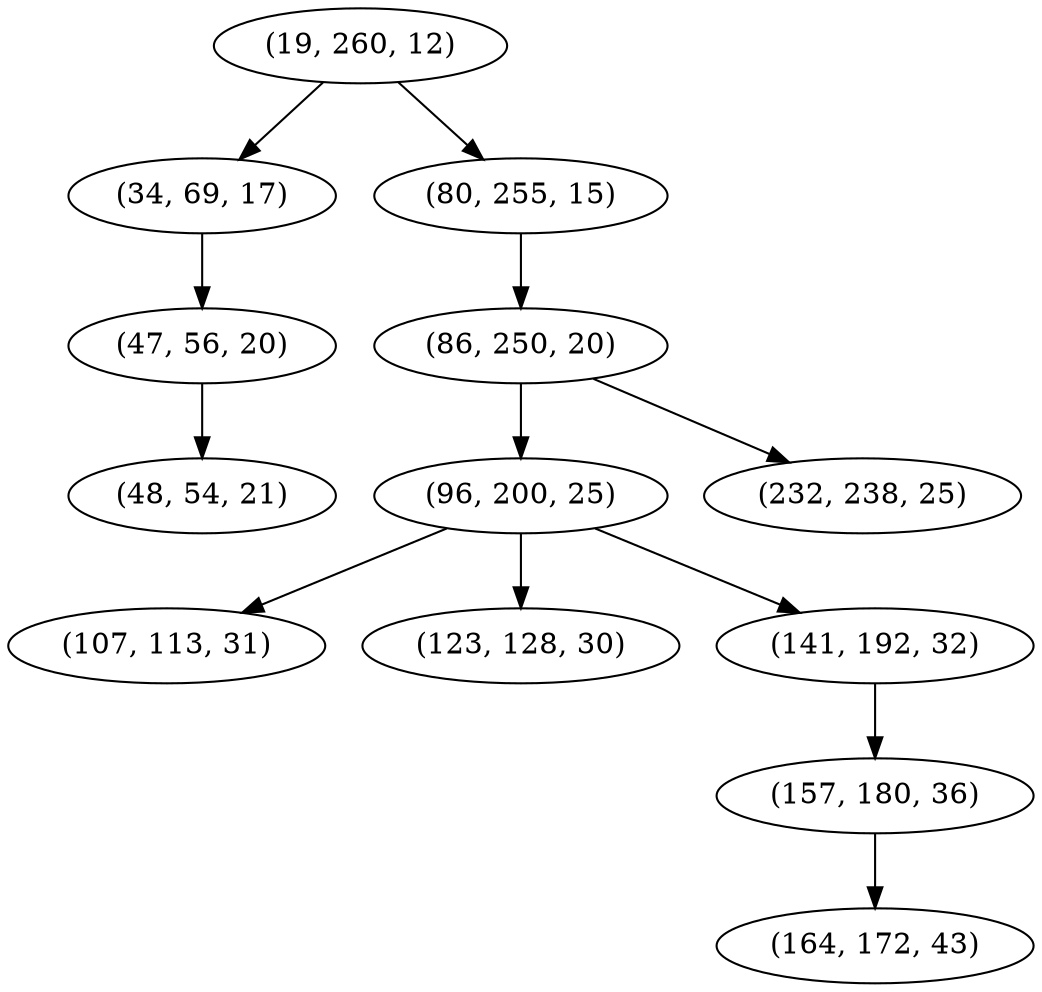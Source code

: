 digraph tree {
    "(19, 260, 12)";
    "(34, 69, 17)";
    "(47, 56, 20)";
    "(48, 54, 21)";
    "(80, 255, 15)";
    "(86, 250, 20)";
    "(96, 200, 25)";
    "(107, 113, 31)";
    "(123, 128, 30)";
    "(141, 192, 32)";
    "(157, 180, 36)";
    "(164, 172, 43)";
    "(232, 238, 25)";
    "(19, 260, 12)" -> "(34, 69, 17)";
    "(19, 260, 12)" -> "(80, 255, 15)";
    "(34, 69, 17)" -> "(47, 56, 20)";
    "(47, 56, 20)" -> "(48, 54, 21)";
    "(80, 255, 15)" -> "(86, 250, 20)";
    "(86, 250, 20)" -> "(96, 200, 25)";
    "(86, 250, 20)" -> "(232, 238, 25)";
    "(96, 200, 25)" -> "(107, 113, 31)";
    "(96, 200, 25)" -> "(123, 128, 30)";
    "(96, 200, 25)" -> "(141, 192, 32)";
    "(141, 192, 32)" -> "(157, 180, 36)";
    "(157, 180, 36)" -> "(164, 172, 43)";
}

